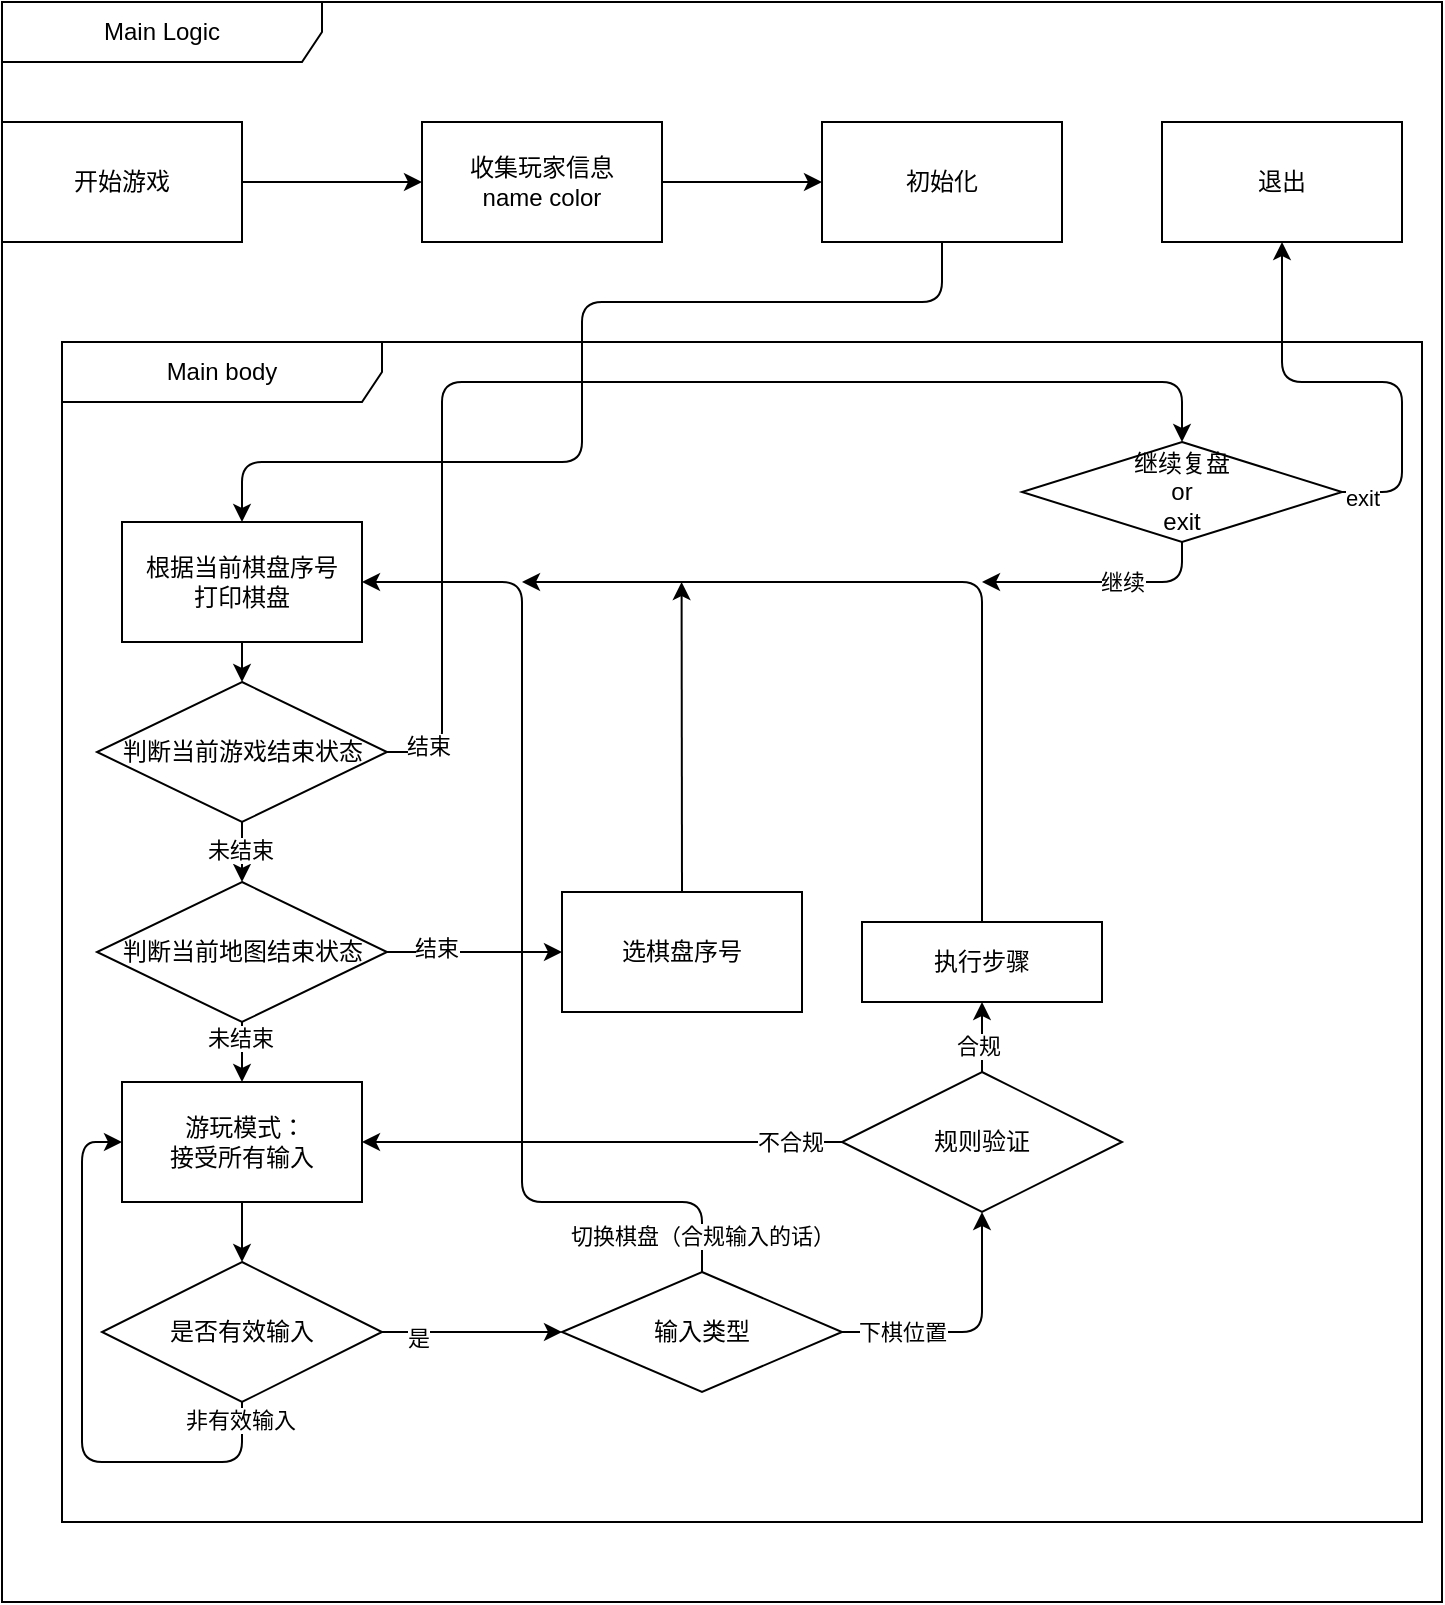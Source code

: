 <mxfile>
    <diagram id="Qsipt_9M7abO1d4chLK7" name="第 1 页">
        <mxGraphModel dx="629" dy="661" grid="1" gridSize="10" guides="1" tooltips="1" connect="1" arrows="1" fold="1" page="1" pageScale="1" pageWidth="827" pageHeight="1169" background="#ffffff" math="0" shadow="0">
            <root>
                <mxCell id="0"/>
                <mxCell id="1" parent="0"/>
                <mxCell id="2" value="Main Logic" style="shape=umlFrame;whiteSpace=wrap;html=1;pointerEvents=0;recursiveResize=0;container=1;collapsible=0;width=160;" parent="1" vertex="1">
                    <mxGeometry x="20" y="20" width="720" height="800" as="geometry"/>
                </mxCell>
                <mxCell id="15" style="edgeStyle=none;html=1;exitX=1;exitY=0.5;exitDx=0;exitDy=0;entryX=0;entryY=0.5;entryDx=0;entryDy=0;" parent="2" source="13" target="14" edge="1">
                    <mxGeometry relative="1" as="geometry"/>
                </mxCell>
                <mxCell id="13" value="开始游戏" style="rounded=0;whiteSpace=wrap;html=1;" parent="2" vertex="1">
                    <mxGeometry y="60" width="120" height="60" as="geometry"/>
                </mxCell>
                <mxCell id="21" style="edgeStyle=none;html=1;exitX=1;exitY=0.5;exitDx=0;exitDy=0;" parent="2" source="14" target="20" edge="1">
                    <mxGeometry relative="1" as="geometry"/>
                </mxCell>
                <mxCell id="14" value="收集玩家信息&lt;br&gt;name color" style="rounded=0;whiteSpace=wrap;html=1;" parent="2" vertex="1">
                    <mxGeometry x="210" y="60" width="120" height="60" as="geometry"/>
                </mxCell>
                <mxCell id="19" value="Main body" style="shape=umlFrame;whiteSpace=wrap;html=1;pointerEvents=0;recursiveResize=0;container=1;collapsible=0;width=160;" parent="2" vertex="1">
                    <mxGeometry x="30" y="170" width="680" height="590" as="geometry"/>
                </mxCell>
                <mxCell id="40" style="edgeStyle=none;html=1;exitX=0.5;exitY=1;exitDx=0;exitDy=0;entryX=0.5;entryY=0;entryDx=0;entryDy=0;" parent="19" source="22" target="23" edge="1">
                    <mxGeometry relative="1" as="geometry"/>
                </mxCell>
                <mxCell id="22" value="根据当前棋盘序号&lt;br&gt;打印棋盘" style="rounded=0;whiteSpace=wrap;html=1;" parent="19" vertex="1">
                    <mxGeometry x="30" y="90" width="120" height="60" as="geometry"/>
                </mxCell>
                <mxCell id="25" style="edgeStyle=none;html=1;exitX=0.5;exitY=1;exitDx=0;exitDy=0;entryX=0.5;entryY=0;entryDx=0;entryDy=0;" parent="19" source="23" target="24" edge="1">
                    <mxGeometry relative="1" as="geometry"/>
                </mxCell>
                <mxCell id="26" value="未结束" style="edgeLabel;html=1;align=center;verticalAlign=middle;resizable=0;points=[];" parent="25" vertex="1" connectable="0">
                    <mxGeometry x="-0.06" y="-1" relative="1" as="geometry">
                        <mxPoint as="offset"/>
                    </mxGeometry>
                </mxCell>
                <mxCell id="57" style="edgeStyle=none;html=1;exitX=1;exitY=0.5;exitDx=0;exitDy=0;entryX=0.5;entryY=0;entryDx=0;entryDy=0;" parent="19" source="23" target="52" edge="1">
                    <mxGeometry relative="1" as="geometry">
                        <Array as="points">
                            <mxPoint x="190" y="205"/>
                            <mxPoint x="190" y="20"/>
                            <mxPoint x="560" y="20"/>
                        </Array>
                    </mxGeometry>
                </mxCell>
                <mxCell id="58" value="结束" style="edgeLabel;html=1;align=center;verticalAlign=middle;resizable=0;points=[];" parent="57" vertex="1" connectable="0">
                    <mxGeometry x="-0.935" y="3" relative="1" as="geometry">
                        <mxPoint as="offset"/>
                    </mxGeometry>
                </mxCell>
                <mxCell id="23" value="判断当前游戏结束状态" style="rhombus;whiteSpace=wrap;html=1;" parent="19" vertex="1">
                    <mxGeometry x="17.5" y="170" width="145" height="70" as="geometry"/>
                </mxCell>
                <mxCell id="30" style="edgeStyle=none;html=1;exitX=0.5;exitY=1;exitDx=0;exitDy=0;entryX=0.5;entryY=0;entryDx=0;entryDy=0;" parent="19" source="24" target="27" edge="1">
                    <mxGeometry relative="1" as="geometry"/>
                </mxCell>
                <mxCell id="31" value="未结束" style="edgeLabel;html=1;align=center;verticalAlign=middle;resizable=0;points=[];" parent="30" vertex="1" connectable="0">
                    <mxGeometry x="-0.451" y="-1" relative="1" as="geometry">
                        <mxPoint as="offset"/>
                    </mxGeometry>
                </mxCell>
                <mxCell id="63" style="edgeStyle=none;html=1;exitX=1;exitY=0.5;exitDx=0;exitDy=0;entryX=0;entryY=0.5;entryDx=0;entryDy=0;" parent="19" source="24" target="62" edge="1">
                    <mxGeometry relative="1" as="geometry"/>
                </mxCell>
                <mxCell id="64" value="结束" style="edgeLabel;html=1;align=center;verticalAlign=middle;resizable=0;points=[];" parent="63" vertex="1" connectable="0">
                    <mxGeometry x="-0.457" y="2" relative="1" as="geometry">
                        <mxPoint as="offset"/>
                    </mxGeometry>
                </mxCell>
                <mxCell id="24" value="判断当前地图结束状态" style="rhombus;whiteSpace=wrap;html=1;" parent="19" vertex="1">
                    <mxGeometry x="17.5" y="270" width="145" height="70" as="geometry"/>
                </mxCell>
                <mxCell id="29" style="edgeStyle=none;html=1;exitX=0.5;exitY=1;exitDx=0;exitDy=0;entryX=0.5;entryY=0;entryDx=0;entryDy=0;" parent="19" source="27" target="28" edge="1">
                    <mxGeometry relative="1" as="geometry"/>
                </mxCell>
                <mxCell id="27" value="&amp;nbsp;游玩模式：&lt;br&gt;接受所有输入" style="rounded=0;whiteSpace=wrap;html=1;" parent="19" vertex="1">
                    <mxGeometry x="30" y="370" width="120" height="60" as="geometry"/>
                </mxCell>
                <mxCell id="32" style="edgeStyle=none;html=1;exitX=0.5;exitY=1;exitDx=0;exitDy=0;entryX=0;entryY=0.5;entryDx=0;entryDy=0;" parent="19" source="28" target="27" edge="1">
                    <mxGeometry relative="1" as="geometry">
                        <Array as="points">
                            <mxPoint x="90" y="560"/>
                            <mxPoint x="10" y="560"/>
                            <mxPoint x="10" y="400"/>
                        </Array>
                    </mxGeometry>
                </mxCell>
                <mxCell id="33" value="非有效输入" style="edgeLabel;html=1;align=center;verticalAlign=middle;resizable=0;points=[];" parent="32" vertex="1" connectable="0">
                    <mxGeometry x="-0.941" y="-1" relative="1" as="geometry">
                        <mxPoint as="offset"/>
                    </mxGeometry>
                </mxCell>
                <mxCell id="66" style="edgeStyle=none;html=1;exitX=1;exitY=0.5;exitDx=0;exitDy=0;entryX=0;entryY=0.5;entryDx=0;entryDy=0;" parent="19" source="28" target="34" edge="1">
                    <mxGeometry relative="1" as="geometry"/>
                </mxCell>
                <mxCell id="69" value="是" style="edgeLabel;html=1;align=center;verticalAlign=middle;resizable=0;points=[];" parent="66" vertex="1" connectable="0">
                    <mxGeometry x="-0.597" y="-3" relative="1" as="geometry">
                        <mxPoint as="offset"/>
                    </mxGeometry>
                </mxCell>
                <mxCell id="28" value="是否有效输入" style="rhombus;whiteSpace=wrap;html=1;" parent="19" vertex="1">
                    <mxGeometry x="20" y="460" width="140" height="70" as="geometry"/>
                </mxCell>
                <mxCell id="42" style="edgeStyle=none;html=1;exitX=1;exitY=0.5;exitDx=0;exitDy=0;entryX=0.5;entryY=1;entryDx=0;entryDy=0;" parent="19" source="34" target="41" edge="1">
                    <mxGeometry relative="1" as="geometry">
                        <Array as="points">
                            <mxPoint x="460" y="495"/>
                        </Array>
                    </mxGeometry>
                </mxCell>
                <mxCell id="43" value="下棋位置" style="edgeLabel;html=1;align=center;verticalAlign=middle;resizable=0;points=[];" parent="42" vertex="1" connectable="0">
                    <mxGeometry x="-0.707" y="3" relative="1" as="geometry">
                        <mxPoint x="11" y="3" as="offset"/>
                    </mxGeometry>
                </mxCell>
                <mxCell id="67" style="edgeStyle=none;html=1;exitX=0.5;exitY=0;exitDx=0;exitDy=0;entryX=1;entryY=0.5;entryDx=0;entryDy=0;" parent="19" source="34" target="22" edge="1">
                    <mxGeometry relative="1" as="geometry">
                        <Array as="points">
                            <mxPoint x="320" y="430"/>
                            <mxPoint x="230" y="430"/>
                            <mxPoint x="230" y="120"/>
                        </Array>
                    </mxGeometry>
                </mxCell>
                <mxCell id="68" value="切换棋盘（合规输入的话）" style="edgeLabel;html=1;align=center;verticalAlign=middle;resizable=0;points=[];" parent="67" vertex="1" connectable="0">
                    <mxGeometry x="-0.93" relative="1" as="geometry">
                        <mxPoint as="offset"/>
                    </mxGeometry>
                </mxCell>
                <mxCell id="34" value="输入类型" style="rhombus;whiteSpace=wrap;html=1;" parent="19" vertex="1">
                    <mxGeometry x="250" y="465" width="140" height="60" as="geometry"/>
                </mxCell>
                <mxCell id="44" style="edgeStyle=none;html=1;exitX=0;exitY=0.5;exitDx=0;exitDy=0;entryX=1;entryY=0.5;entryDx=0;entryDy=0;" parent="19" source="41" target="27" edge="1">
                    <mxGeometry relative="1" as="geometry"/>
                </mxCell>
                <mxCell id="46" value="不合规" style="edgeLabel;html=1;align=center;verticalAlign=middle;resizable=0;points=[];" parent="44" vertex="1" connectable="0">
                    <mxGeometry x="-0.568" y="-1" relative="1" as="geometry">
                        <mxPoint x="26" y="1" as="offset"/>
                    </mxGeometry>
                </mxCell>
                <mxCell id="47" style="edgeStyle=none;html=1;exitX=0.5;exitY=0;exitDx=0;exitDy=0;entryX=0.5;entryY=1;entryDx=0;entryDy=0;" parent="19" source="41" target="45" edge="1">
                    <mxGeometry relative="1" as="geometry"/>
                </mxCell>
                <mxCell id="49" value="合规" style="edgeLabel;html=1;align=center;verticalAlign=middle;resizable=0;points=[];" parent="47" vertex="1" connectable="0">
                    <mxGeometry x="-0.266" y="2" relative="1" as="geometry">
                        <mxPoint as="offset"/>
                    </mxGeometry>
                </mxCell>
                <mxCell id="41" value="规则验证" style="rhombus;whiteSpace=wrap;html=1;" parent="19" vertex="1">
                    <mxGeometry x="390" y="365" width="140" height="70" as="geometry"/>
                </mxCell>
                <mxCell id="51" style="edgeStyle=none;html=1;exitX=0.5;exitY=0;exitDx=0;exitDy=0;" parent="19" source="45" edge="1">
                    <mxGeometry relative="1" as="geometry">
                        <mxPoint x="230" y="120" as="targetPoint"/>
                        <Array as="points">
                            <mxPoint x="460" y="120"/>
                            <mxPoint x="230" y="120"/>
                        </Array>
                    </mxGeometry>
                </mxCell>
                <mxCell id="45" value="执行步骤" style="rounded=0;whiteSpace=wrap;html=1;" parent="19" vertex="1">
                    <mxGeometry x="400" y="290" width="120" height="40" as="geometry"/>
                </mxCell>
                <mxCell id="60" style="edgeStyle=none;html=1;exitX=0.5;exitY=1;exitDx=0;exitDy=0;" parent="19" source="52" edge="1">
                    <mxGeometry relative="1" as="geometry">
                        <mxPoint x="460" y="120" as="targetPoint"/>
                        <Array as="points">
                            <mxPoint x="560" y="120"/>
                        </Array>
                    </mxGeometry>
                </mxCell>
                <mxCell id="61" value="继续" style="edgeLabel;html=1;align=center;verticalAlign=middle;resizable=0;points=[];" parent="60" vertex="1" connectable="0">
                    <mxGeometry x="-0.419" y="-1" relative="1" as="geometry">
                        <mxPoint x="-15" y="1" as="offset"/>
                    </mxGeometry>
                </mxCell>
                <mxCell id="52" value="继续复盘&lt;br&gt;or&lt;br&gt;exit" style="rhombus;whiteSpace=wrap;html=1;" parent="19" vertex="1">
                    <mxGeometry x="480" y="50" width="160" height="50" as="geometry"/>
                </mxCell>
                <mxCell id="65" style="edgeStyle=none;html=1;exitX=0.5;exitY=0;exitDx=0;exitDy=0;" parent="19" source="62" edge="1">
                    <mxGeometry relative="1" as="geometry">
                        <mxPoint x="309.793" y="120" as="targetPoint"/>
                    </mxGeometry>
                </mxCell>
                <mxCell id="62" value="选棋盘序号" style="rounded=0;whiteSpace=wrap;html=1;" parent="19" vertex="1">
                    <mxGeometry x="250" y="275" width="120" height="60" as="geometry"/>
                </mxCell>
                <mxCell id="59" style="edgeStyle=none;html=1;exitX=0.5;exitY=1;exitDx=0;exitDy=0;entryX=0.5;entryY=0;entryDx=0;entryDy=0;" parent="2" source="20" target="22" edge="1">
                    <mxGeometry relative="1" as="geometry">
                        <Array as="points">
                            <mxPoint x="470" y="150"/>
                            <mxPoint x="290" y="150"/>
                            <mxPoint x="290" y="230"/>
                            <mxPoint x="120" y="230"/>
                        </Array>
                    </mxGeometry>
                </mxCell>
                <mxCell id="20" value="初始化" style="rounded=0;whiteSpace=wrap;html=1;" parent="2" vertex="1">
                    <mxGeometry x="410" y="60" width="120" height="60" as="geometry"/>
                </mxCell>
                <mxCell id="71" value="退出" style="rounded=0;whiteSpace=wrap;html=1;" parent="2" vertex="1">
                    <mxGeometry x="580" y="60" width="120" height="60" as="geometry"/>
                </mxCell>
                <mxCell id="74" style="edgeStyle=none;html=1;exitX=1;exitY=0.5;exitDx=0;exitDy=0;entryX=0.5;entryY=1;entryDx=0;entryDy=0;" parent="2" source="52" target="71" edge="1">
                    <mxGeometry relative="1" as="geometry">
                        <Array as="points">
                            <mxPoint x="700" y="245"/>
                            <mxPoint x="700" y="190"/>
                            <mxPoint x="640" y="190"/>
                        </Array>
                    </mxGeometry>
                </mxCell>
                <mxCell id="75" value="exit" style="edgeLabel;html=1;align=center;verticalAlign=middle;resizable=0;points=[];" parent="74" vertex="1" connectable="0">
                    <mxGeometry x="-0.911" y="-3" relative="1" as="geometry">
                        <mxPoint as="offset"/>
                    </mxGeometry>
                </mxCell>
            </root>
        </mxGraphModel>
    </diagram>
</mxfile>